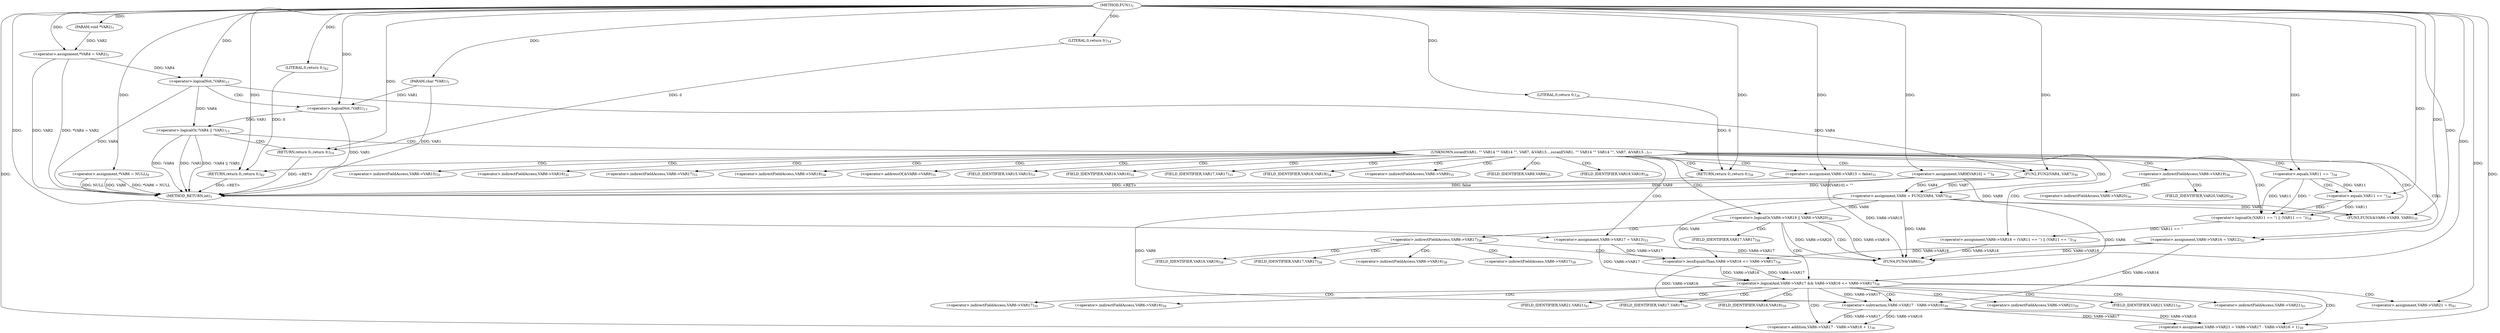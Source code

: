 digraph "FUN1" {  
"8" [label = <(METHOD,FUN1)<SUB>1</SUB>> ]
"127" [label = <(METHOD_RETURN,int)<SUB>1</SUB>> ]
"9" [label = <(PARAM,char *VAR1)<SUB>1</SUB>> ]
"10" [label = <(PARAM,void *VAR2)<SUB>1</SUB>> ]
"13" [label = <(&lt;operator&gt;.assignment,*VAR4 = VAR2)<SUB>3</SUB>> ]
"17" [label = <(&lt;operator&gt;.assignment,*VAR6 = NULL)<SUB>4</SUB>> ]
"22" [label = <(&lt;operator&gt;.assignment,VAR9[VAR10] = &quot;&quot;)<SUB>9</SUB>> ]
"42" [label = <(&lt;operator&gt;.assignment,VAR6 = FUN2(VAR4, VAR7))<SUB>30</SUB>> ]
"47" [label = <(&lt;operator&gt;.assignment,VAR6-&gt;VAR15 = false)<SUB>31</SUB>> ]
"52" [label = <(&lt;operator&gt;.assignment,VAR6-&gt;VAR16 = VAR12)<SUB>32</SUB>> ]
"57" [label = <(&lt;operator&gt;.assignment,VAR6-&gt;VAR17 = VAR13)<SUB>33</SUB>> ]
"62" [label = <(&lt;operator&gt;.assignment,VAR6-&gt;VAR18 = (VAR11 == '') || (VAR11 == ''))<SUB>34</SUB>> ]
"73" [label = <(FUN3,FUN3(&amp;VAR6-&gt;VAR9, VAR9))<SUB>35</SUB>> ]
"125" [label = <(RETURN,return 0;,return 0;)<SUB>42</SUB>> ]
"29" [label = <(&lt;operator&gt;.logicalOr,!VAR4 || !VAR1)<SUB>13</SUB>> ]
"80" [label = <(&lt;operator&gt;.logicalOr,VAR6-&gt;VAR19 || VAR6-&gt;VAR20)<SUB>36</SUB>> ]
"126" [label = <(LITERAL,0,return 0;)<SUB>42</SUB>> ]
"35" [label = <(RETURN,return 0;,return 0;)<SUB>14</SUB>> ]
"40" [label = <(RETURN,return 0;,return 0;)<SUB>26</SUB>> ]
"44" [label = <(FUN2,FUN2(VAR4, VAR7))<SUB>30</SUB>> ]
"66" [label = <(&lt;operator&gt;.logicalOr,(VAR11 == '') || (VAR11 == ''))<SUB>34</SUB>> ]
"88" [label = <(FUN4,FUN4(VAR6))<SUB>37</SUB>> ]
"30" [label = <(&lt;operator&gt;.logicalNot,!VAR4)<SUB>13</SUB>> ]
"32" [label = <(&lt;operator&gt;.logicalNot,!VAR1)<SUB>13</SUB>> ]
"36" [label = <(LITERAL,0,return 0;)<SUB>14</SUB>> ]
"41" [label = <(LITERAL,0,return 0;)<SUB>26</SUB>> ]
"67" [label = <(&lt;operator&gt;.equals,VAR11 == '')<SUB>34</SUB>> ]
"70" [label = <(&lt;operator&gt;.equals,VAR11 == '')<SUB>34</SUB>> ]
"93" [label = <(&lt;operator&gt;.logicalAnd,VAR6-&gt;VAR17 &amp;&amp; VAR6-&gt;VAR16 &lt;= VAR6-&gt;VAR17)<SUB>38</SUB>> ]
"105" [label = <(&lt;operator&gt;.assignment,VAR6-&gt;VAR21 = VAR6-&gt;VAR17 - VAR6-&gt;VAR16 + 1)<SUB>39</SUB>> ]
"97" [label = <(&lt;operator&gt;.lessEqualsThan,VAR6-&gt;VAR16 &lt;= VAR6-&gt;VAR17)<SUB>38</SUB>> ]
"120" [label = <(&lt;operator&gt;.assignment,VAR6-&gt;VAR21 = 0)<SUB>41</SUB>> ]
"109" [label = <(&lt;operator&gt;.addition,VAR6-&gt;VAR17 - VAR6-&gt;VAR16 + 1)<SUB>39</SUB>> ]
"110" [label = <(&lt;operator&gt;.subtraction,VAR6-&gt;VAR17 - VAR6-&gt;VAR16)<SUB>39</SUB>> ]
"38" [label = <(UNKNOWN,sscanf(VAR1, &quot;&quot; VAR14 &quot;&quot; VAR14 &quot;&quot;, VAR7, &amp;VAR13...,sscanf(VAR1, &quot;&quot; VAR14 &quot;&quot; VAR14 &quot;&quot;, VAR7, &amp;VAR13...)<SUB>17</SUB>> ]
"48" [label = <(&lt;operator&gt;.indirectFieldAccess,VAR6-&gt;VAR15)<SUB>31</SUB>> ]
"53" [label = <(&lt;operator&gt;.indirectFieldAccess,VAR6-&gt;VAR16)<SUB>32</SUB>> ]
"58" [label = <(&lt;operator&gt;.indirectFieldAccess,VAR6-&gt;VAR17)<SUB>33</SUB>> ]
"63" [label = <(&lt;operator&gt;.indirectFieldAccess,VAR6-&gt;VAR18)<SUB>34</SUB>> ]
"74" [label = <(&lt;operator&gt;.addressOf,&amp;VAR6-&gt;VAR9)<SUB>35</SUB>> ]
"50" [label = <(FIELD_IDENTIFIER,VAR15,VAR15)<SUB>31</SUB>> ]
"55" [label = <(FIELD_IDENTIFIER,VAR16,VAR16)<SUB>32</SUB>> ]
"60" [label = <(FIELD_IDENTIFIER,VAR17,VAR17)<SUB>33</SUB>> ]
"65" [label = <(FIELD_IDENTIFIER,VAR18,VAR18)<SUB>34</SUB>> ]
"75" [label = <(&lt;operator&gt;.indirectFieldAccess,VAR6-&gt;VAR9)<SUB>35</SUB>> ]
"81" [label = <(&lt;operator&gt;.indirectFieldAccess,VAR6-&gt;VAR19)<SUB>36</SUB>> ]
"84" [label = <(&lt;operator&gt;.indirectFieldAccess,VAR6-&gt;VAR20)<SUB>36</SUB>> ]
"77" [label = <(FIELD_IDENTIFIER,VAR9,VAR9)<SUB>35</SUB>> ]
"83" [label = <(FIELD_IDENTIFIER,VAR19,VAR19)<SUB>36</SUB>> ]
"86" [label = <(FIELD_IDENTIFIER,VAR20,VAR20)<SUB>36</SUB>> ]
"94" [label = <(&lt;operator&gt;.indirectFieldAccess,VAR6-&gt;VAR17)<SUB>38</SUB>> ]
"96" [label = <(FIELD_IDENTIFIER,VAR17,VAR17)<SUB>38</SUB>> ]
"98" [label = <(&lt;operator&gt;.indirectFieldAccess,VAR6-&gt;VAR16)<SUB>38</SUB>> ]
"101" [label = <(&lt;operator&gt;.indirectFieldAccess,VAR6-&gt;VAR17)<SUB>38</SUB>> ]
"106" [label = <(&lt;operator&gt;.indirectFieldAccess,VAR6-&gt;VAR21)<SUB>39</SUB>> ]
"100" [label = <(FIELD_IDENTIFIER,VAR16,VAR16)<SUB>38</SUB>> ]
"103" [label = <(FIELD_IDENTIFIER,VAR17,VAR17)<SUB>38</SUB>> ]
"108" [label = <(FIELD_IDENTIFIER,VAR21,VAR21)<SUB>39</SUB>> ]
"121" [label = <(&lt;operator&gt;.indirectFieldAccess,VAR6-&gt;VAR21)<SUB>41</SUB>> ]
"111" [label = <(&lt;operator&gt;.indirectFieldAccess,VAR6-&gt;VAR17)<SUB>39</SUB>> ]
"114" [label = <(&lt;operator&gt;.indirectFieldAccess,VAR6-&gt;VAR16)<SUB>39</SUB>> ]
"123" [label = <(FIELD_IDENTIFIER,VAR21,VAR21)<SUB>41</SUB>> ]
"113" [label = <(FIELD_IDENTIFIER,VAR17,VAR17)<SUB>39</SUB>> ]
"116" [label = <(FIELD_IDENTIFIER,VAR16,VAR16)<SUB>39</SUB>> ]
  "35" -> "127"  [ label = "DDG: &lt;RET&gt;"] 
  "40" -> "127"  [ label = "DDG: &lt;RET&gt;"] 
  "125" -> "127"  [ label = "DDG: &lt;RET&gt;"] 
  "9" -> "127"  [ label = "DDG: VAR1"] 
  "13" -> "127"  [ label = "DDG: VAR2"] 
  "13" -> "127"  [ label = "DDG: *VAR4 = VAR2"] 
  "17" -> "127"  [ label = "DDG: VAR6"] 
  "17" -> "127"  [ label = "DDG: *VAR6 = NULL"] 
  "22" -> "127"  [ label = "DDG: VAR9"] 
  "22" -> "127"  [ label = "DDG: VAR9[VAR10] = &quot;&quot;"] 
  "30" -> "127"  [ label = "DDG: VAR4"] 
  "29" -> "127"  [ label = "DDG: !VAR4"] 
  "32" -> "127"  [ label = "DDG: VAR1"] 
  "29" -> "127"  [ label = "DDG: !VAR1"] 
  "29" -> "127"  [ label = "DDG: !VAR4 || !VAR1"] 
  "17" -> "127"  [ label = "DDG: NULL"] 
  "47" -> "127"  [ label = "DDG: false"] 
  "8" -> "9"  [ label = "DDG: "] 
  "8" -> "10"  [ label = "DDG: "] 
  "10" -> "13"  [ label = "DDG: VAR2"] 
  "8" -> "13"  [ label = "DDG: "] 
  "8" -> "17"  [ label = "DDG: "] 
  "8" -> "22"  [ label = "DDG: "] 
  "44" -> "42"  [ label = "DDG: VAR4"] 
  "44" -> "42"  [ label = "DDG: VAR7"] 
  "8" -> "47"  [ label = "DDG: "] 
  "8" -> "52"  [ label = "DDG: "] 
  "8" -> "57"  [ label = "DDG: "] 
  "66" -> "62"  [ label = "DDG: VAR11 == ''"] 
  "126" -> "125"  [ label = "DDG: 0"] 
  "8" -> "125"  [ label = "DDG: "] 
  "42" -> "73"  [ label = "DDG: VAR6"] 
  "22" -> "73"  [ label = "DDG: VAR9"] 
  "8" -> "73"  [ label = "DDG: "] 
  "8" -> "126"  [ label = "DDG: "] 
  "30" -> "29"  [ label = "DDG: VAR4"] 
  "32" -> "29"  [ label = "DDG: VAR1"] 
  "36" -> "35"  [ label = "DDG: 0"] 
  "8" -> "35"  [ label = "DDG: "] 
  "41" -> "40"  [ label = "DDG: 0"] 
  "8" -> "40"  [ label = "DDG: "] 
  "30" -> "44"  [ label = "DDG: VAR4"] 
  "8" -> "44"  [ label = "DDG: "] 
  "67" -> "66"  [ label = "DDG: VAR11"] 
  "67" -> "66"  [ label = "DDG: ''"] 
  "70" -> "66"  [ label = "DDG: VAR11"] 
  "70" -> "66"  [ label = "DDG: ''"] 
  "42" -> "80"  [ label = "DDG: VAR6"] 
  "13" -> "30"  [ label = "DDG: VAR4"] 
  "8" -> "30"  [ label = "DDG: "] 
  "9" -> "32"  [ label = "DDG: VAR1"] 
  "8" -> "32"  [ label = "DDG: "] 
  "8" -> "36"  [ label = "DDG: "] 
  "8" -> "41"  [ label = "DDG: "] 
  "8" -> "67"  [ label = "DDG: "] 
  "67" -> "70"  [ label = "DDG: VAR11"] 
  "8" -> "70"  [ label = "DDG: "] 
  "42" -> "88"  [ label = "DDG: VAR6"] 
  "47" -> "88"  [ label = "DDG: VAR6-&gt;VAR15"] 
  "52" -> "88"  [ label = "DDG: VAR6-&gt;VAR16"] 
  "57" -> "88"  [ label = "DDG: VAR6-&gt;VAR17"] 
  "62" -> "88"  [ label = "DDG: VAR6-&gt;VAR18"] 
  "80" -> "88"  [ label = "DDG: VAR6-&gt;VAR19"] 
  "80" -> "88"  [ label = "DDG: VAR6-&gt;VAR20"] 
  "8" -> "88"  [ label = "DDG: "] 
  "42" -> "93"  [ label = "DDG: VAR6"] 
  "57" -> "93"  [ label = "DDG: VAR6-&gt;VAR17"] 
  "97" -> "93"  [ label = "DDG: VAR6-&gt;VAR17"] 
  "97" -> "93"  [ label = "DDG: VAR6-&gt;VAR16"] 
  "110" -> "105"  [ label = "DDG: VAR6-&gt;VAR17"] 
  "110" -> "105"  [ label = "DDG: VAR6-&gt;VAR16"] 
  "8" -> "105"  [ label = "DDG: "] 
  "42" -> "97"  [ label = "DDG: VAR6"] 
  "52" -> "97"  [ label = "DDG: VAR6-&gt;VAR16"] 
  "57" -> "97"  [ label = "DDG: VAR6-&gt;VAR17"] 
  "8" -> "120"  [ label = "DDG: "] 
  "110" -> "109"  [ label = "DDG: VAR6-&gt;VAR17"] 
  "110" -> "109"  [ label = "DDG: VAR6-&gt;VAR16"] 
  "8" -> "109"  [ label = "DDG: "] 
  "42" -> "110"  [ label = "DDG: VAR6"] 
  "93" -> "110"  [ label = "DDG: VAR6-&gt;VAR17"] 
  "52" -> "110"  [ label = "DDG: VAR6-&gt;VAR16"] 
  "97" -> "110"  [ label = "DDG: VAR6-&gt;VAR16"] 
  "29" -> "38"  [ label = "CDG: "] 
  "29" -> "35"  [ label = "CDG: "] 
  "38" -> "47"  [ label = "CDG: "] 
  "38" -> "48"  [ label = "CDG: "] 
  "38" -> "60"  [ label = "CDG: "] 
  "38" -> "73"  [ label = "CDG: "] 
  "38" -> "77"  [ label = "CDG: "] 
  "38" -> "42"  [ label = "CDG: "] 
  "38" -> "57"  [ label = "CDG: "] 
  "38" -> "66"  [ label = "CDG: "] 
  "38" -> "75"  [ label = "CDG: "] 
  "38" -> "52"  [ label = "CDG: "] 
  "38" -> "81"  [ label = "CDG: "] 
  "38" -> "67"  [ label = "CDG: "] 
  "38" -> "74"  [ label = "CDG: "] 
  "38" -> "40"  [ label = "CDG: "] 
  "38" -> "65"  [ label = "CDG: "] 
  "38" -> "50"  [ label = "CDG: "] 
  "38" -> "44"  [ label = "CDG: "] 
  "38" -> "80"  [ label = "CDG: "] 
  "38" -> "58"  [ label = "CDG: "] 
  "38" -> "83"  [ label = "CDG: "] 
  "38" -> "53"  [ label = "CDG: "] 
  "38" -> "63"  [ label = "CDG: "] 
  "38" -> "55"  [ label = "CDG: "] 
  "38" -> "125"  [ label = "CDG: "] 
  "38" -> "62"  [ label = "CDG: "] 
  "80" -> "94"  [ label = "CDG: "] 
  "80" -> "96"  [ label = "CDG: "] 
  "80" -> "93"  [ label = "CDG: "] 
  "80" -> "88"  [ label = "CDG: "] 
  "30" -> "32"  [ label = "CDG: "] 
  "67" -> "70"  [ label = "CDG: "] 
  "81" -> "84"  [ label = "CDG: "] 
  "81" -> "86"  [ label = "CDG: "] 
  "93" -> "120"  [ label = "CDG: "] 
  "93" -> "113"  [ label = "CDG: "] 
  "93" -> "116"  [ label = "CDG: "] 
  "93" -> "114"  [ label = "CDG: "] 
  "93" -> "121"  [ label = "CDG: "] 
  "93" -> "123"  [ label = "CDG: "] 
  "93" -> "106"  [ label = "CDG: "] 
  "93" -> "105"  [ label = "CDG: "] 
  "93" -> "110"  [ label = "CDG: "] 
  "93" -> "108"  [ label = "CDG: "] 
  "93" -> "111"  [ label = "CDG: "] 
  "93" -> "109"  [ label = "CDG: "] 
  "94" -> "98"  [ label = "CDG: "] 
  "94" -> "103"  [ label = "CDG: "] 
  "94" -> "97"  [ label = "CDG: "] 
  "94" -> "101"  [ label = "CDG: "] 
  "94" -> "100"  [ label = "CDG: "] 
}
